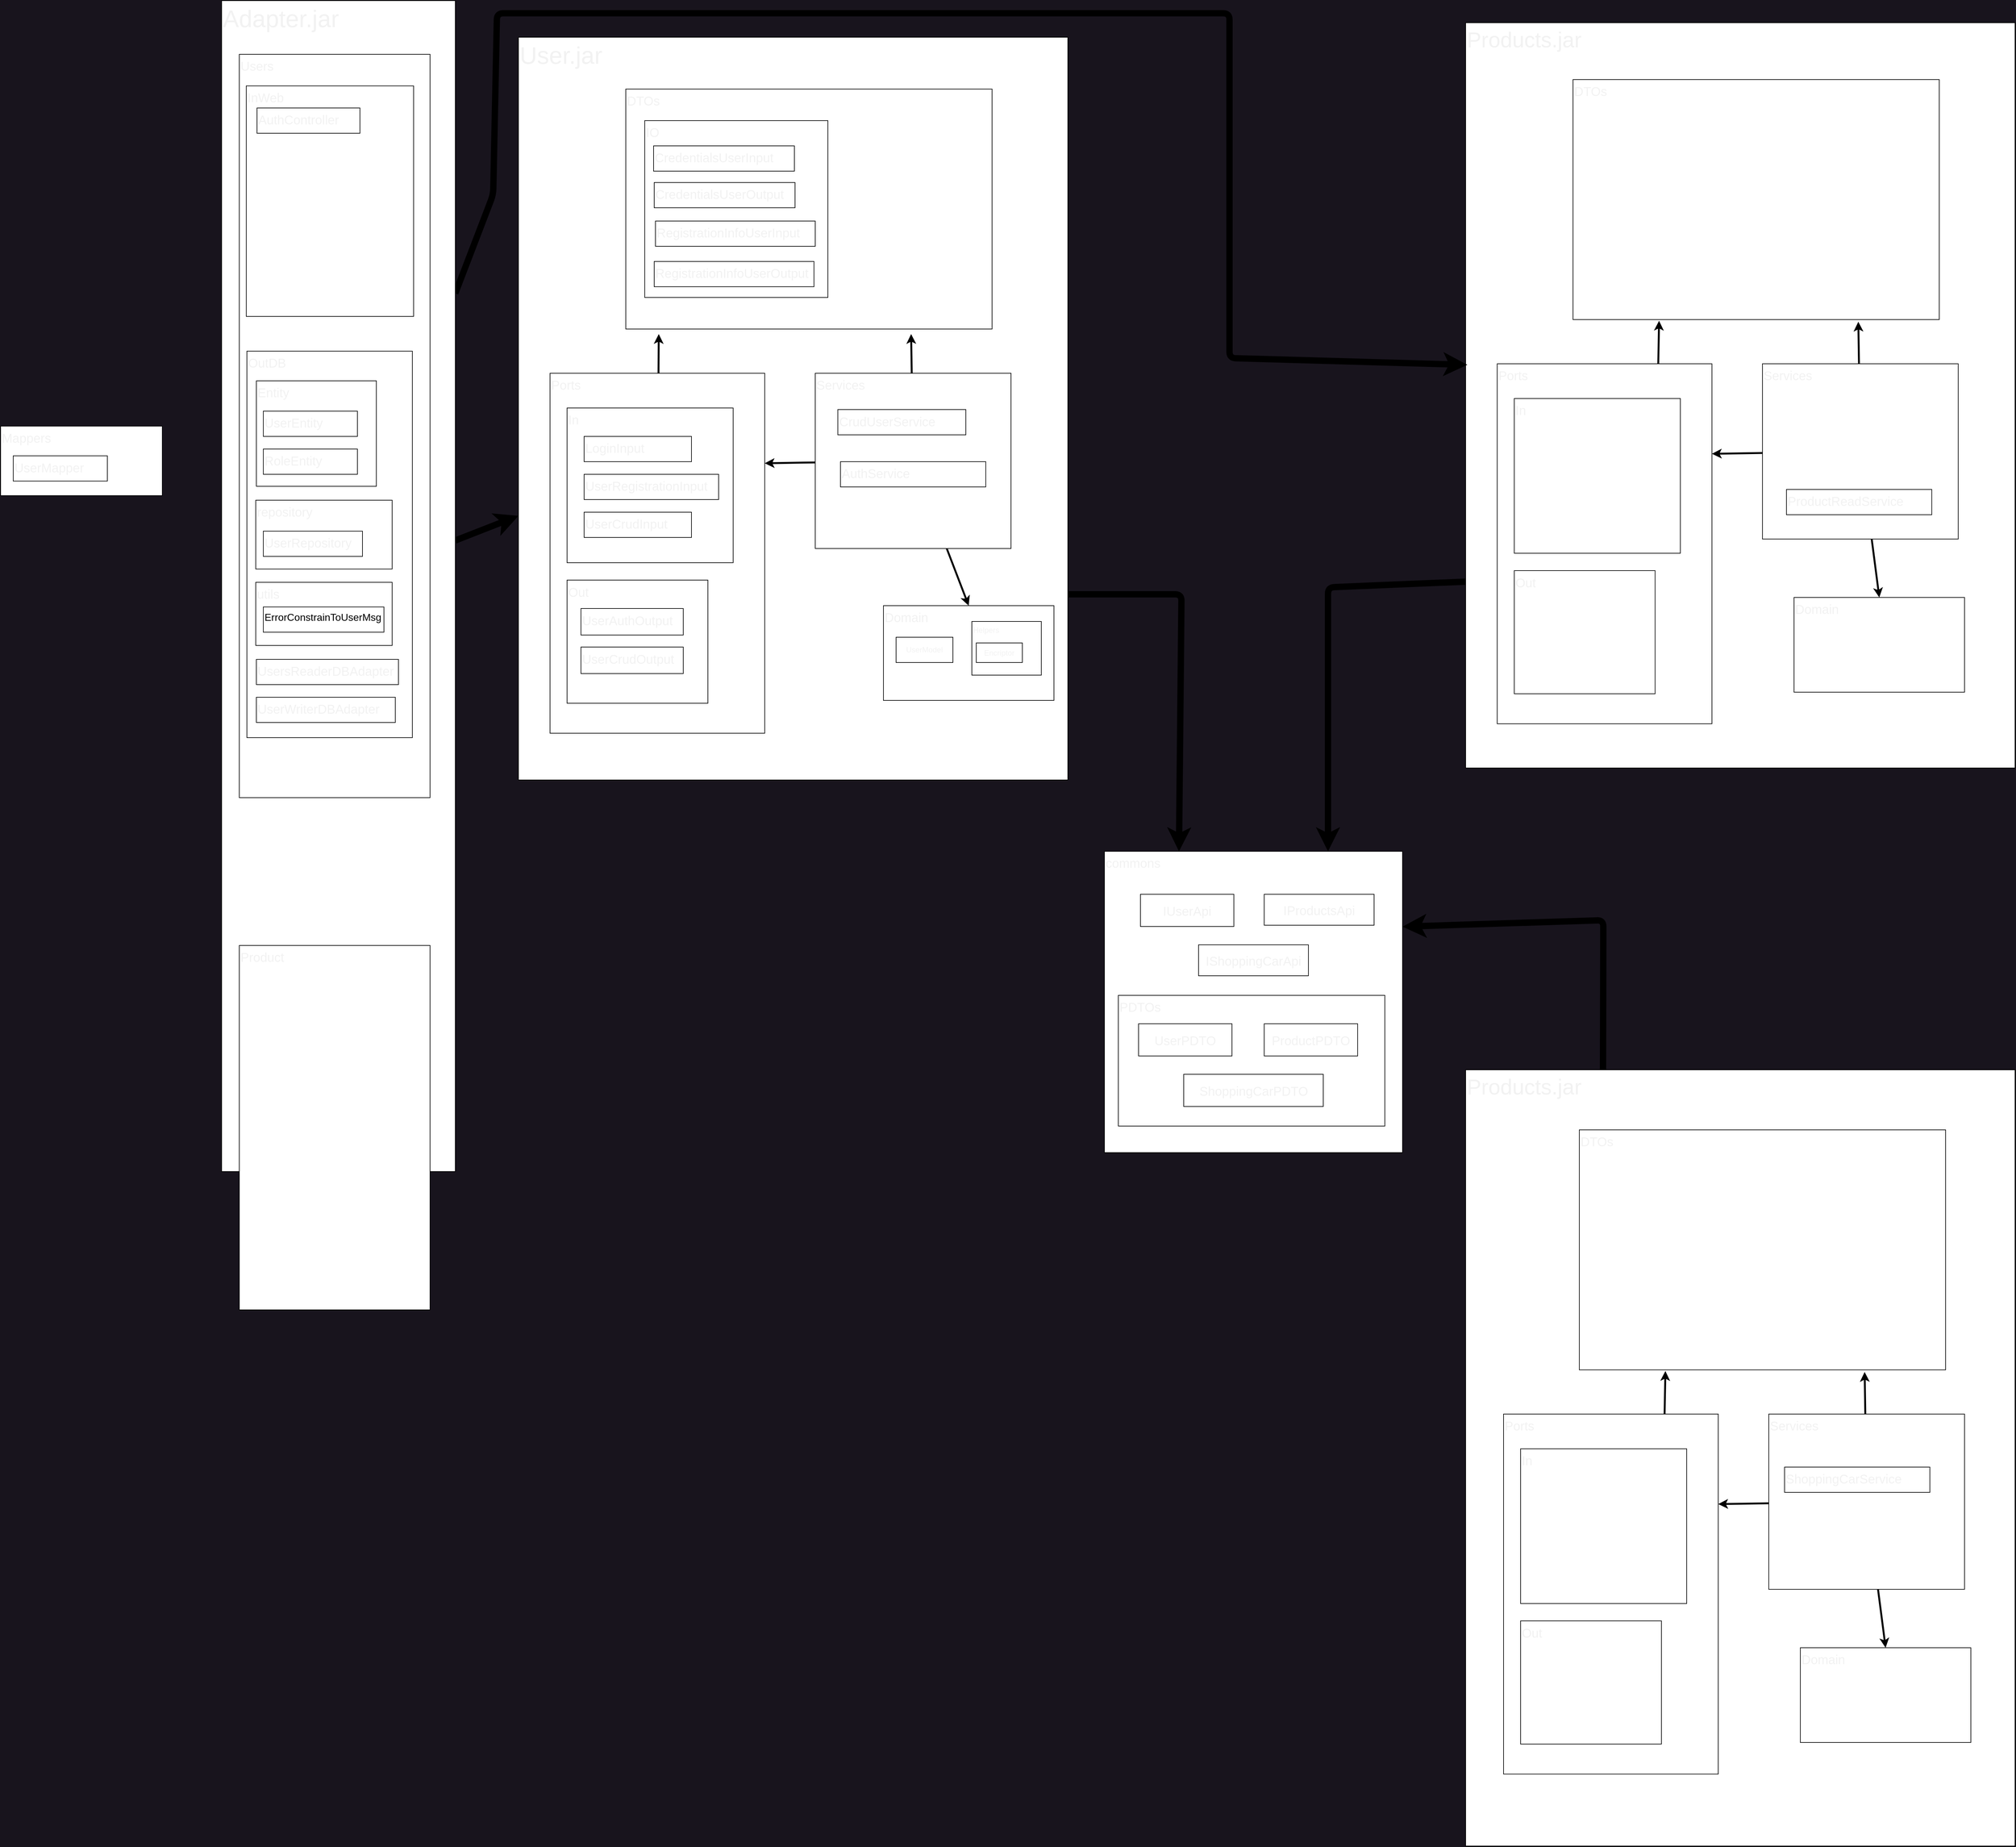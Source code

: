<mxfile>
    <diagram id="JStNu6RZ4Q_5XfH_eu8l" name="Page-1">
        <mxGraphModel dx="2120" dy="656" grid="0" gridSize="10" guides="1" tooltips="1" connect="1" arrows="1" fold="1" page="1" pageScale="1" pageWidth="1100" pageHeight="850" background="#18141D" math="0" shadow="0">
            <root>
                <mxCell id="0"/>
                <mxCell id="1" parent="0"/>
                <mxCell id="45" value="User.jar" style="rounded=0;whiteSpace=wrap;html=1;fontSize=38;align=left;verticalAlign=top;labelBackgroundColor=default;fontColor=#F2F2F2;" parent="1" vertex="1">
                    <mxGeometry x="490" y="78" width="870" height="1176" as="geometry"/>
                </mxCell>
                <mxCell id="204" style="edgeStyle=none;html=1;entryX=0.09;entryY=1.021;entryDx=0;entryDy=0;entryPerimeter=0;strokeWidth=3;fontSize=12;labelBackgroundColor=default;fontColor=#F2F2F2;" parent="1" source="53" target="169" edge="1">
                    <mxGeometry relative="1" as="geometry"/>
                </mxCell>
                <mxCell id="205" style="edgeStyle=none;html=1;entryX=0.779;entryY=1.021;entryDx=0;entryDy=0;entryPerimeter=0;strokeWidth=3;fontSize=12;labelBackgroundColor=default;fontColor=#F2F2F2;" parent="1" source="127" target="169" edge="1">
                    <mxGeometry relative="1" as="geometry"/>
                </mxCell>
                <mxCell id="235" style="edgeStyle=none;html=1;entryX=0.5;entryY=0;entryDx=0;entryDy=0;strokeWidth=3;fontSize=12;labelBackgroundColor=default;fontColor=#F2F2F2;" parent="1" source="127" target="207" edge="1">
                    <mxGeometry relative="1" as="geometry"/>
                </mxCell>
                <mxCell id="169" value="DTOs" style="rounded=0;whiteSpace=wrap;html=1;fontSize=20;align=left;verticalAlign=top;labelBackgroundColor=default;fontColor=#F2F2F2;" parent="1" vertex="1">
                    <mxGeometry x="660" y="160" width="580" height="380" as="geometry"/>
                </mxCell>
                <mxCell id="126" value="IO" style="rounded=0;whiteSpace=wrap;html=1;fontSize=20;align=left;verticalAlign=top;labelBackgroundColor=default;fontColor=#F2F2F2;" parent="1" vertex="1">
                    <mxGeometry x="690" y="210" width="290" height="280" as="geometry"/>
                </mxCell>
                <mxCell id="128" value="CredentialsUserInput" style="rounded=0;whiteSpace=wrap;html=1;fontSize=20;align=left;verticalAlign=top;labelBackgroundColor=default;fontColor=#F2F2F2;" parent="1" vertex="1">
                    <mxGeometry x="704" y="250" width="223" height="40" as="geometry"/>
                </mxCell>
                <mxCell id="130" value="CredentialsUserOutput" style="rounded=0;whiteSpace=wrap;html=1;fontSize=20;align=left;verticalAlign=top;labelBackgroundColor=default;fontColor=#F2F2F2;" parent="1" vertex="1">
                    <mxGeometry x="705" y="308" width="223" height="40" as="geometry"/>
                </mxCell>
                <mxCell id="156" value="RegistrationInfoUserInput" style="rounded=0;whiteSpace=wrap;html=1;fontSize=20;align=left;verticalAlign=top;labelBackgroundColor=default;fontColor=#F2F2F2;" parent="1" vertex="1">
                    <mxGeometry x="707" y="369" width="253" height="40" as="geometry"/>
                </mxCell>
                <mxCell id="161" value="RegistrationInfoUserOutput" style="rounded=0;whiteSpace=wrap;html=1;fontSize=20;align=left;verticalAlign=top;labelBackgroundColor=default;fontColor=#F2F2F2;" parent="1" vertex="1">
                    <mxGeometry x="705" y="433" width="253" height="40" as="geometry"/>
                </mxCell>
                <mxCell id="53" value="Ports" style="rounded=0;whiteSpace=wrap;html=1;fontSize=20;align=left;verticalAlign=top;labelBackgroundColor=default;fontColor=#F2F2F2;" parent="1" vertex="1">
                    <mxGeometry x="540" y="610" width="340" height="570" as="geometry"/>
                </mxCell>
                <mxCell id="85" value="In" style="rounded=0;whiteSpace=wrap;html=1;fontSize=20;align=left;verticalAlign=top;labelBackgroundColor=default;fontColor=#F2F2F2;" parent="1" vertex="1">
                    <mxGeometry x="567" y="665" width="263" height="245" as="geometry"/>
                </mxCell>
                <mxCell id="69" value="LoginInput" style="rounded=0;whiteSpace=wrap;html=1;fontSize=20;align=left;verticalAlign=top;labelBackgroundColor=default;fontColor=#F2F2F2;" parent="1" vertex="1">
                    <mxGeometry x="594" y="710" width="170" height="40" as="geometry"/>
                </mxCell>
                <mxCell id="70" value="UserRegistrationInput" style="rounded=0;whiteSpace=wrap;html=1;fontSize=20;align=left;verticalAlign=top;labelBackgroundColor=default;fontColor=#F2F2F2;" parent="1" vertex="1">
                    <mxGeometry x="594" y="770" width="213" height="40" as="geometry"/>
                </mxCell>
                <mxCell id="71" value="UserCrudInput" style="rounded=0;whiteSpace=wrap;html=1;fontSize=20;align=left;verticalAlign=top;labelBackgroundColor=default;fontColor=#F2F2F2;" parent="1" vertex="1">
                    <mxGeometry x="594" y="830" width="170" height="40" as="geometry"/>
                </mxCell>
                <mxCell id="86" value="Out" style="rounded=0;whiteSpace=wrap;html=1;fontSize=20;align=left;verticalAlign=top;labelBackgroundColor=default;fontColor=#F2F2F2;" parent="1" vertex="1">
                    <mxGeometry x="567" y="937.5" width="223" height="195" as="geometry"/>
                </mxCell>
                <mxCell id="75" value="UserAuthOutput" style="rounded=0;whiteSpace=wrap;html=1;fontSize=20;align=left;verticalAlign=top;labelBackgroundColor=default;fontColor=#F2F2F2;" parent="1" vertex="1">
                    <mxGeometry x="589" y="982.5" width="162" height="42" as="geometry"/>
                </mxCell>
                <mxCell id="78" value="UserCrudOutput" style="rounded=0;whiteSpace=wrap;html=1;fontSize=20;align=left;verticalAlign=top;labelBackgroundColor=default;fontColor=#F2F2F2;" parent="1" vertex="1">
                    <mxGeometry x="589" y="1043.5" width="162" height="42" as="geometry"/>
                </mxCell>
                <mxCell id="261" style="edgeStyle=none;html=1;entryX=1;entryY=0.25;entryDx=0;entryDy=0;strokeWidth=3;fontSize=34;labelBackgroundColor=default;fontColor=#F2F2F2;" parent="1" source="127" target="53" edge="1">
                    <mxGeometry relative="1" as="geometry"/>
                </mxCell>
                <mxCell id="127" value="Services" style="rounded=0;whiteSpace=wrap;html=1;fontSize=20;align=left;verticalAlign=top;container=0;labelBackgroundColor=default;fontColor=#F2F2F2;" parent="1" vertex="1">
                    <mxGeometry x="960" y="610" width="310" height="277.5" as="geometry"/>
                </mxCell>
                <mxCell id="150" value="CrudUserService" style="rounded=0;whiteSpace=wrap;html=1;fontSize=20;align=left;verticalAlign=top;labelBackgroundColor=default;fontColor=#F2F2F2;" parent="1" vertex="1">
                    <mxGeometry x="995.769" y="667.5" width="202.692" height="40" as="geometry"/>
                </mxCell>
                <mxCell id="151" value="AuthService" style="rounded=0;whiteSpace=wrap;html=1;fontSize=20;align=left;verticalAlign=top;labelBackgroundColor=default;fontColor=#F2F2F2;" parent="1" vertex="1">
                    <mxGeometry x="999.939" y="750" width="230.115" height="40" as="geometry"/>
                </mxCell>
                <mxCell id="264" value="" style="group;labelBackgroundColor=default;fontColor=#F2F2F2;" parent="1" vertex="1" connectable="0">
                    <mxGeometry x="1068" y="978" width="270" height="150" as="geometry"/>
                </mxCell>
                <mxCell id="207" value="Domain" style="rounded=0;whiteSpace=wrap;html=1;fontSize=20;align=left;verticalAlign=top;labelBackgroundColor=default;fontColor=#F2F2F2;" parent="264" vertex="1">
                    <mxGeometry width="270" height="150" as="geometry"/>
                </mxCell>
                <mxCell id="214" value="UserModel" style="rounded=0;whiteSpace=wrap;html=1;fontSize=12;fillColor=none;labelBackgroundColor=default;fontColor=#F2F2F2;" parent="264" vertex="1">
                    <mxGeometry x="20" y="50" width="90" height="40" as="geometry"/>
                </mxCell>
                <mxCell id="216" value="Helpers" style="rounded=0;whiteSpace=wrap;html=1;fontSize=12;fillColor=none;align=left;verticalAlign=top;labelBackgroundColor=default;fontColor=#F2F2F2;" parent="264" vertex="1">
                    <mxGeometry x="140" y="25" width="110" height="85" as="geometry"/>
                </mxCell>
                <mxCell id="217" value="Encriptor" style="rounded=0;whiteSpace=wrap;html=1;fontSize=12;fillColor=none;labelBackgroundColor=default;fontColor=#F2F2F2;" parent="264" vertex="1">
                    <mxGeometry x="147" y="59" width="73" height="31" as="geometry"/>
                </mxCell>
                <mxCell id="347" style="edgeStyle=none;html=1;exitX=0;exitY=0.75;exitDx=0;exitDy=0;entryX=0.75;entryY=0;entryDx=0;entryDy=0;strokeWidth=10;" edge="1" parent="1" source="237" target="319">
                    <mxGeometry relative="1" as="geometry">
                        <Array as="points">
                            <mxPoint x="1772" y="949"/>
                        </Array>
                    </mxGeometry>
                </mxCell>
                <mxCell id="237" value="Products.jar" style="rounded=0;whiteSpace=wrap;html=1;fontSize=34;align=left;verticalAlign=top;labelBackgroundColor=default;fontColor=#F2F2F2;" parent="1" vertex="1">
                    <mxGeometry x="1990" y="55" width="870" height="1180" as="geometry"/>
                </mxCell>
                <mxCell id="250" value="DTOs" style="rounded=0;whiteSpace=wrap;html=1;fontSize=20;align=left;verticalAlign=top;labelBackgroundColor=default;fontColor=#F2F2F2;" parent="1" vertex="1">
                    <mxGeometry x="2160" y="145" width="580" height="380" as="geometry"/>
                </mxCell>
                <mxCell id="258" style="edgeStyle=none;html=1;exitX=0.75;exitY=0;exitDx=0;exitDy=0;entryX=0.235;entryY=1.005;entryDx=0;entryDy=0;entryPerimeter=0;strokeWidth=3;fontSize=34;labelBackgroundColor=default;fontColor=#F2F2F2;" parent="1" source="251" target="250" edge="1">
                    <mxGeometry relative="1" as="geometry"/>
                </mxCell>
                <mxCell id="251" value="Ports" style="rounded=0;whiteSpace=wrap;html=1;fontSize=20;align=left;verticalAlign=top;labelBackgroundColor=default;fontColor=#F2F2F2;" parent="1" vertex="1">
                    <mxGeometry x="2040" y="595" width="340" height="570" as="geometry"/>
                </mxCell>
                <mxCell id="252" value="In" style="rounded=0;whiteSpace=wrap;html=1;fontSize=20;align=left;verticalAlign=top;labelBackgroundColor=default;fontColor=#F2F2F2;" parent="1" vertex="1">
                    <mxGeometry x="2067" y="650" width="263" height="245" as="geometry"/>
                </mxCell>
                <mxCell id="253" value="Out" style="rounded=0;whiteSpace=wrap;html=1;fontSize=20;align=left;verticalAlign=top;labelBackgroundColor=default;fontColor=#F2F2F2;" parent="1" vertex="1">
                    <mxGeometry x="2067" y="922.5" width="223" height="195" as="geometry"/>
                </mxCell>
                <mxCell id="259" style="edgeStyle=none;html=1;entryX=0.779;entryY=1.009;entryDx=0;entryDy=0;entryPerimeter=0;strokeWidth=3;fontSize=34;labelBackgroundColor=default;fontColor=#F2F2F2;" parent="1" source="254" target="250" edge="1">
                    <mxGeometry relative="1" as="geometry"/>
                </mxCell>
                <mxCell id="262" style="edgeStyle=none;html=1;entryX=1;entryY=0.25;entryDx=0;entryDy=0;strokeWidth=3;fontSize=34;labelBackgroundColor=default;fontColor=#F2F2F2;" parent="1" source="254" target="251" edge="1">
                    <mxGeometry relative="1" as="geometry"/>
                </mxCell>
                <mxCell id="254" value="Services" style="rounded=0;whiteSpace=wrap;html=1;fontSize=20;align=left;verticalAlign=top;container=0;labelBackgroundColor=default;fontColor=#F2F2F2;" parent="1" vertex="1">
                    <mxGeometry x="2460" y="595" width="310" height="277.5" as="geometry"/>
                </mxCell>
                <mxCell id="255" value="Domain" style="rounded=0;whiteSpace=wrap;html=1;fontSize=20;align=left;verticalAlign=top;labelBackgroundColor=default;fontColor=#F2F2F2;" parent="1" vertex="1">
                    <mxGeometry x="2510" y="965" width="270" height="150" as="geometry"/>
                </mxCell>
                <mxCell id="260" style="edgeStyle=none;html=1;entryX=0.5;entryY=0;entryDx=0;entryDy=0;strokeWidth=3;fontSize=34;labelBackgroundColor=default;fontColor=#F2F2F2;" parent="1" source="254" target="255" edge="1">
                    <mxGeometry relative="1" as="geometry"/>
                </mxCell>
                <mxCell id="349" style="edgeStyle=none;html=1;exitX=0.25;exitY=0;exitDx=0;exitDy=0;entryX=1;entryY=0.25;entryDx=0;entryDy=0;strokeWidth=10;" edge="1" parent="1" source="293" target="319">
                    <mxGeometry relative="1" as="geometry">
                        <Array as="points">
                            <mxPoint x="2208" y="1476"/>
                        </Array>
                    </mxGeometry>
                </mxCell>
                <mxCell id="293" value="Products.jar" style="rounded=0;whiteSpace=wrap;html=1;fontSize=34;align=left;verticalAlign=top;labelBackgroundColor=default;fontColor=#F2F2F2;" parent="1" vertex="1">
                    <mxGeometry x="1990" y="1713" width="870" height="1229" as="geometry"/>
                </mxCell>
                <mxCell id="294" value="DTOs" style="rounded=0;whiteSpace=wrap;html=1;fontSize=20;align=left;verticalAlign=top;labelBackgroundColor=default;fontColor=#F2F2F2;" parent="1" vertex="1">
                    <mxGeometry x="2170" y="1808" width="580" height="380" as="geometry"/>
                </mxCell>
                <mxCell id="295" style="edgeStyle=none;html=1;exitX=0.75;exitY=0;exitDx=0;exitDy=0;entryX=0.235;entryY=1.005;entryDx=0;entryDy=0;entryPerimeter=0;strokeWidth=3;fontSize=34;labelBackgroundColor=default;fontColor=#F2F2F2;" parent="1" source="296" target="294" edge="1">
                    <mxGeometry relative="1" as="geometry"/>
                </mxCell>
                <mxCell id="296" value="Ports" style="rounded=0;whiteSpace=wrap;html=1;fontSize=20;align=left;verticalAlign=top;labelBackgroundColor=default;fontColor=#F2F2F2;" parent="1" vertex="1">
                    <mxGeometry x="2050" y="2258" width="340" height="570" as="geometry"/>
                </mxCell>
                <mxCell id="297" value="In" style="rounded=0;whiteSpace=wrap;html=1;fontSize=20;align=left;verticalAlign=top;labelBackgroundColor=default;fontColor=#F2F2F2;" parent="1" vertex="1">
                    <mxGeometry x="2077" y="2313" width="263" height="245" as="geometry"/>
                </mxCell>
                <mxCell id="298" value="Out" style="rounded=0;whiteSpace=wrap;html=1;fontSize=20;align=left;verticalAlign=top;labelBackgroundColor=default;fontColor=#F2F2F2;" parent="1" vertex="1">
                    <mxGeometry x="2077" y="2585.5" width="223" height="195" as="geometry"/>
                </mxCell>
                <mxCell id="299" style="edgeStyle=none;html=1;entryX=0.779;entryY=1.009;entryDx=0;entryDy=0;entryPerimeter=0;strokeWidth=3;fontSize=34;labelBackgroundColor=default;fontColor=#F2F2F2;" parent="1" source="303" target="294" edge="1">
                    <mxGeometry relative="1" as="geometry"/>
                </mxCell>
                <mxCell id="301" style="edgeStyle=none;html=1;entryX=1;entryY=0.25;entryDx=0;entryDy=0;strokeWidth=3;fontSize=34;labelBackgroundColor=default;fontColor=#F2F2F2;" parent="1" source="303" target="296" edge="1">
                    <mxGeometry relative="1" as="geometry"/>
                </mxCell>
                <mxCell id="303" value="Services" style="rounded=0;whiteSpace=wrap;html=1;fontSize=20;align=left;verticalAlign=top;container=0;labelBackgroundColor=default;fontColor=#F2F2F2;" parent="1" vertex="1">
                    <mxGeometry x="2470" y="2258" width="310" height="277.5" as="geometry"/>
                </mxCell>
                <mxCell id="304" value="Domain" style="rounded=0;whiteSpace=wrap;html=1;fontSize=20;align=left;verticalAlign=top;labelBackgroundColor=default;fontColor=#F2F2F2;" parent="1" vertex="1">
                    <mxGeometry x="2520" y="2628" width="270" height="150" as="geometry"/>
                </mxCell>
                <mxCell id="300" style="edgeStyle=none;html=1;entryX=0.5;entryY=0;entryDx=0;entryDy=0;strokeWidth=3;fontSize=34;labelBackgroundColor=default;fontColor=#F2F2F2;" parent="1" source="303" target="304" edge="1">
                    <mxGeometry relative="1" as="geometry"/>
                </mxCell>
                <mxCell id="333" value="ProductReadService" style="rounded=0;whiteSpace=wrap;html=1;fontSize=20;align=left;verticalAlign=top;labelBackgroundColor=default;fontColor=#F2F2F2;" parent="1" vertex="1">
                    <mxGeometry x="2497.999" y="794" width="230.115" height="40" as="geometry"/>
                </mxCell>
                <mxCell id="334" value="ShoppingCarService" style="rounded=0;whiteSpace=wrap;html=1;fontSize=20;align=left;verticalAlign=top;labelBackgroundColor=default;fontColor=#F2F2F2;" parent="1" vertex="1">
                    <mxGeometry x="2494.999" y="2342" width="230.115" height="40" as="geometry"/>
                </mxCell>
                <mxCell id="319" value="commons" style="rounded=0;whiteSpace=wrap;html=1;fontSize=20;align=left;verticalAlign=top;container=0;labelBackgroundColor=default;fontColor=#F2F2F2;" parent="1" vertex="1">
                    <mxGeometry x="1418" y="1367" width="472" height="477" as="geometry"/>
                </mxCell>
                <mxCell id="325" value="IUserApi" style="rounded=0;whiteSpace=wrap;html=1;fontSize=20;align=center;verticalAlign=middle;labelBackgroundColor=default;fontColor=#F2F2F2;" parent="1" vertex="1">
                    <mxGeometry x="1475" y="1435" width="147.9" height="51" as="geometry"/>
                </mxCell>
                <mxCell id="326" value="IProductsApi" style="rounded=0;whiteSpace=wrap;html=1;fontSize=20;align=center;verticalAlign=middle;labelBackgroundColor=default;fontColor=#F2F2F2;" parent="1" vertex="1">
                    <mxGeometry x="1671" y="1435" width="173.95" height="49" as="geometry"/>
                </mxCell>
                <mxCell id="327" value="IShoppingCarApi" style="rounded=0;whiteSpace=wrap;html=1;fontSize=20;align=center;verticalAlign=middle;labelBackgroundColor=default;fontColor=#F2F2F2;" parent="1" vertex="1">
                    <mxGeometry x="1567.03" y="1515" width="173.95" height="49" as="geometry"/>
                </mxCell>
                <mxCell id="338" value="PDTOs" style="rounded=0;whiteSpace=wrap;html=1;fontSize=20;align=left;verticalAlign=top;container=0;labelBackgroundColor=default;fontColor=#F2F2F2;" parent="1" vertex="1">
                    <mxGeometry x="1440" y="1595" width="422" height="207" as="geometry"/>
                </mxCell>
                <mxCell id="339" value="UserPDTO" style="rounded=0;whiteSpace=wrap;html=1;fontSize=20;align=center;verticalAlign=middle;labelBackgroundColor=default;fontColor=#F2F2F2;" parent="1" vertex="1">
                    <mxGeometry x="1472" y="1640" width="147.9" height="51" as="geometry"/>
                </mxCell>
                <mxCell id="340" value="ProductPDTO" style="rounded=0;whiteSpace=wrap;html=1;fontSize=20;align=center;verticalAlign=middle;labelBackgroundColor=default;fontColor=#F2F2F2;" parent="1" vertex="1">
                    <mxGeometry x="1671" y="1640" width="147.9" height="51" as="geometry"/>
                </mxCell>
                <mxCell id="341" value="ShoppingCarPDTO" style="rounded=0;whiteSpace=wrap;html=1;fontSize=20;align=center;verticalAlign=middle;labelBackgroundColor=default;fontColor=#F2F2F2;" parent="1" vertex="1">
                    <mxGeometry x="1543.5" y="1720" width="221" height="51" as="geometry"/>
                </mxCell>
                <mxCell id="330" style="edgeStyle=none;html=1;entryX=0.25;entryY=0;entryDx=0;entryDy=0;strokeWidth=10;fontSize=34;labelBackgroundColor=default;fontColor=#F2F2F2;exitX=1;exitY=0.75;exitDx=0;exitDy=0;" parent="1" source="45" target="319" edge="1">
                    <mxGeometry relative="1" as="geometry">
                        <Array as="points">
                            <mxPoint x="1540" y="960"/>
                        </Array>
                    </mxGeometry>
                </mxCell>
                <mxCell id="345" style="edgeStyle=none;html=1;strokeWidth=10;" edge="1" parent="1" source="37" target="45">
                    <mxGeometry relative="1" as="geometry"/>
                </mxCell>
                <mxCell id="346" style="edgeStyle=none;html=1;entryX=0.003;entryY=0.459;entryDx=0;entryDy=0;entryPerimeter=0;strokeWidth=10;exitX=1;exitY=0.25;exitDx=0;exitDy=0;" edge="1" parent="1" source="37" target="237">
                    <mxGeometry relative="1" as="geometry">
                        <Array as="points">
                            <mxPoint x="450" y="327"/>
                            <mxPoint x="456" y="40"/>
                            <mxPoint x="1616" y="40"/>
                            <mxPoint x="1616" y="586"/>
                        </Array>
                    </mxGeometry>
                </mxCell>
                <mxCell id="37" value="Adapter.jar" style="rounded=0;whiteSpace=wrap;html=1;fontSize=38;align=left;verticalAlign=top;labelBackgroundColor=default;fontColor=#F2F2F2;" parent="1" vertex="1">
                    <mxGeometry x="20" y="20" width="370" height="1854" as="geometry"/>
                </mxCell>
                <mxCell id="103" value="Users" style="rounded=0;whiteSpace=wrap;html=1;fontSize=20;align=left;verticalAlign=top;labelBackgroundColor=default;fontColor=#F2F2F2;" parent="1" vertex="1">
                    <mxGeometry x="48" y="105" width="302" height="1177" as="geometry"/>
                </mxCell>
                <mxCell id="105" value="InWeb" style="rounded=0;whiteSpace=wrap;html=1;fontSize=20;align=left;verticalAlign=top;labelBackgroundColor=default;fontColor=#F2F2F2;" parent="1" vertex="1">
                    <mxGeometry x="59" y="155" width="265" height="365" as="geometry"/>
                </mxCell>
                <mxCell id="106" value="AuthController" style="rounded=0;whiteSpace=wrap;html=1;fontSize=20;align=left;verticalAlign=top;labelBackgroundColor=default;fontColor=#F2F2F2;" parent="1" vertex="1">
                    <mxGeometry x="76" y="190" width="163" height="40" as="geometry"/>
                </mxCell>
                <mxCell id="109" value="OutDB" style="rounded=0;whiteSpace=wrap;html=1;fontSize=20;align=left;verticalAlign=top;labelBackgroundColor=default;fontColor=#F2F2F2;" parent="1" vertex="1">
                    <mxGeometry x="60" y="575" width="262" height="612" as="geometry"/>
                </mxCell>
                <mxCell id="110" value="UsersReaderDBAdapter" style="rounded=0;whiteSpace=wrap;html=1;fontSize=20;align=left;verticalAlign=top;labelBackgroundColor=default;fontColor=#F2F2F2;" parent="1" vertex="1">
                    <mxGeometry x="75" y="1063" width="225" height="40" as="geometry"/>
                </mxCell>
                <mxCell id="111" value="repository" style="rounded=0;whiteSpace=wrap;html=1;fontSize=20;align=left;verticalAlign=top;labelBackgroundColor=default;fontColor=#F2F2F2;" parent="1" vertex="1">
                    <mxGeometry x="74" y="811" width="216" height="109" as="geometry"/>
                </mxCell>
                <mxCell id="115" value="UserRepository" style="rounded=0;whiteSpace=wrap;html=1;fontSize=20;align=left;verticalAlign=top;labelBackgroundColor=default;fontColor=#F2F2F2;" parent="1" vertex="1">
                    <mxGeometry x="86" y="860" width="157" height="40" as="geometry"/>
                </mxCell>
                <mxCell id="116" value="UserWriterDBAdapter" style="rounded=0;whiteSpace=wrap;html=1;fontSize=20;align=left;verticalAlign=top;labelBackgroundColor=default;fontColor=#F2F2F2;" parent="1" vertex="1">
                    <mxGeometry x="75" y="1123" width="220" height="40" as="geometry"/>
                </mxCell>
                <mxCell id="165" value="Entity" style="rounded=0;whiteSpace=wrap;html=1;fontSize=20;align=left;verticalAlign=top;labelBackgroundColor=default;fontColor=#F2F2F2;" parent="1" vertex="1">
                    <mxGeometry x="75" y="622" width="190" height="167" as="geometry"/>
                </mxCell>
                <mxCell id="166" value="UserEntity" style="rounded=0;whiteSpace=wrap;html=1;fontSize=20;align=left;verticalAlign=top;labelBackgroundColor=default;fontColor=#F2F2F2;" parent="1" vertex="1">
                    <mxGeometry x="86" y="670" width="149" height="40" as="geometry"/>
                </mxCell>
                <mxCell id="180" value="Mappers" style="rounded=0;whiteSpace=wrap;html=1;fontSize=20;align=left;verticalAlign=top;labelBackgroundColor=default;fontColor=#F2F2F2;" parent="1" vertex="1">
                    <mxGeometry x="-330" y="693.75" width="256" height="110" as="geometry"/>
                </mxCell>
                <mxCell id="181" value="UserMapper" style="rounded=0;whiteSpace=wrap;html=1;fontSize=20;align=left;verticalAlign=top;labelBackgroundColor=default;fontColor=#F2F2F2;" parent="1" vertex="1">
                    <mxGeometry x="-310" y="740.75" width="149" height="40" as="geometry"/>
                </mxCell>
                <mxCell id="342" value="RoleEntity" style="rounded=0;whiteSpace=wrap;html=1;fontSize=20;align=left;verticalAlign=top;labelBackgroundColor=default;fontColor=#F2F2F2;" parent="1" vertex="1">
                    <mxGeometry x="86" y="730" width="149" height="40" as="geometry"/>
                </mxCell>
                <mxCell id="352" value="Product" style="rounded=0;whiteSpace=wrap;html=1;fontSize=20;align=left;verticalAlign=top;labelBackgroundColor=default;fontColor=#F2F2F2;" vertex="1" parent="1">
                    <mxGeometry x="48" y="1516" width="302" height="577" as="geometry"/>
                </mxCell>
                <mxCell id="353" value="utils" style="rounded=0;whiteSpace=wrap;html=1;fontSize=20;align=left;verticalAlign=top;labelBackgroundColor=default;fontColor=#F2F2F2;" vertex="1" parent="1">
                    <mxGeometry x="74" y="941" width="216" height="100" as="geometry"/>
                </mxCell>
                <mxCell id="354" value="ErrorConstrainToUserMsg" style="rounded=0;fontSize=16;align=left;verticalAlign=top;labelBackgroundColor=none;fontColor=default;" vertex="1" parent="1">
                    <mxGeometry x="86" y="980" width="191" height="40" as="geometry"/>
                </mxCell>
            </root>
        </mxGraphModel>
    </diagram>
</mxfile>